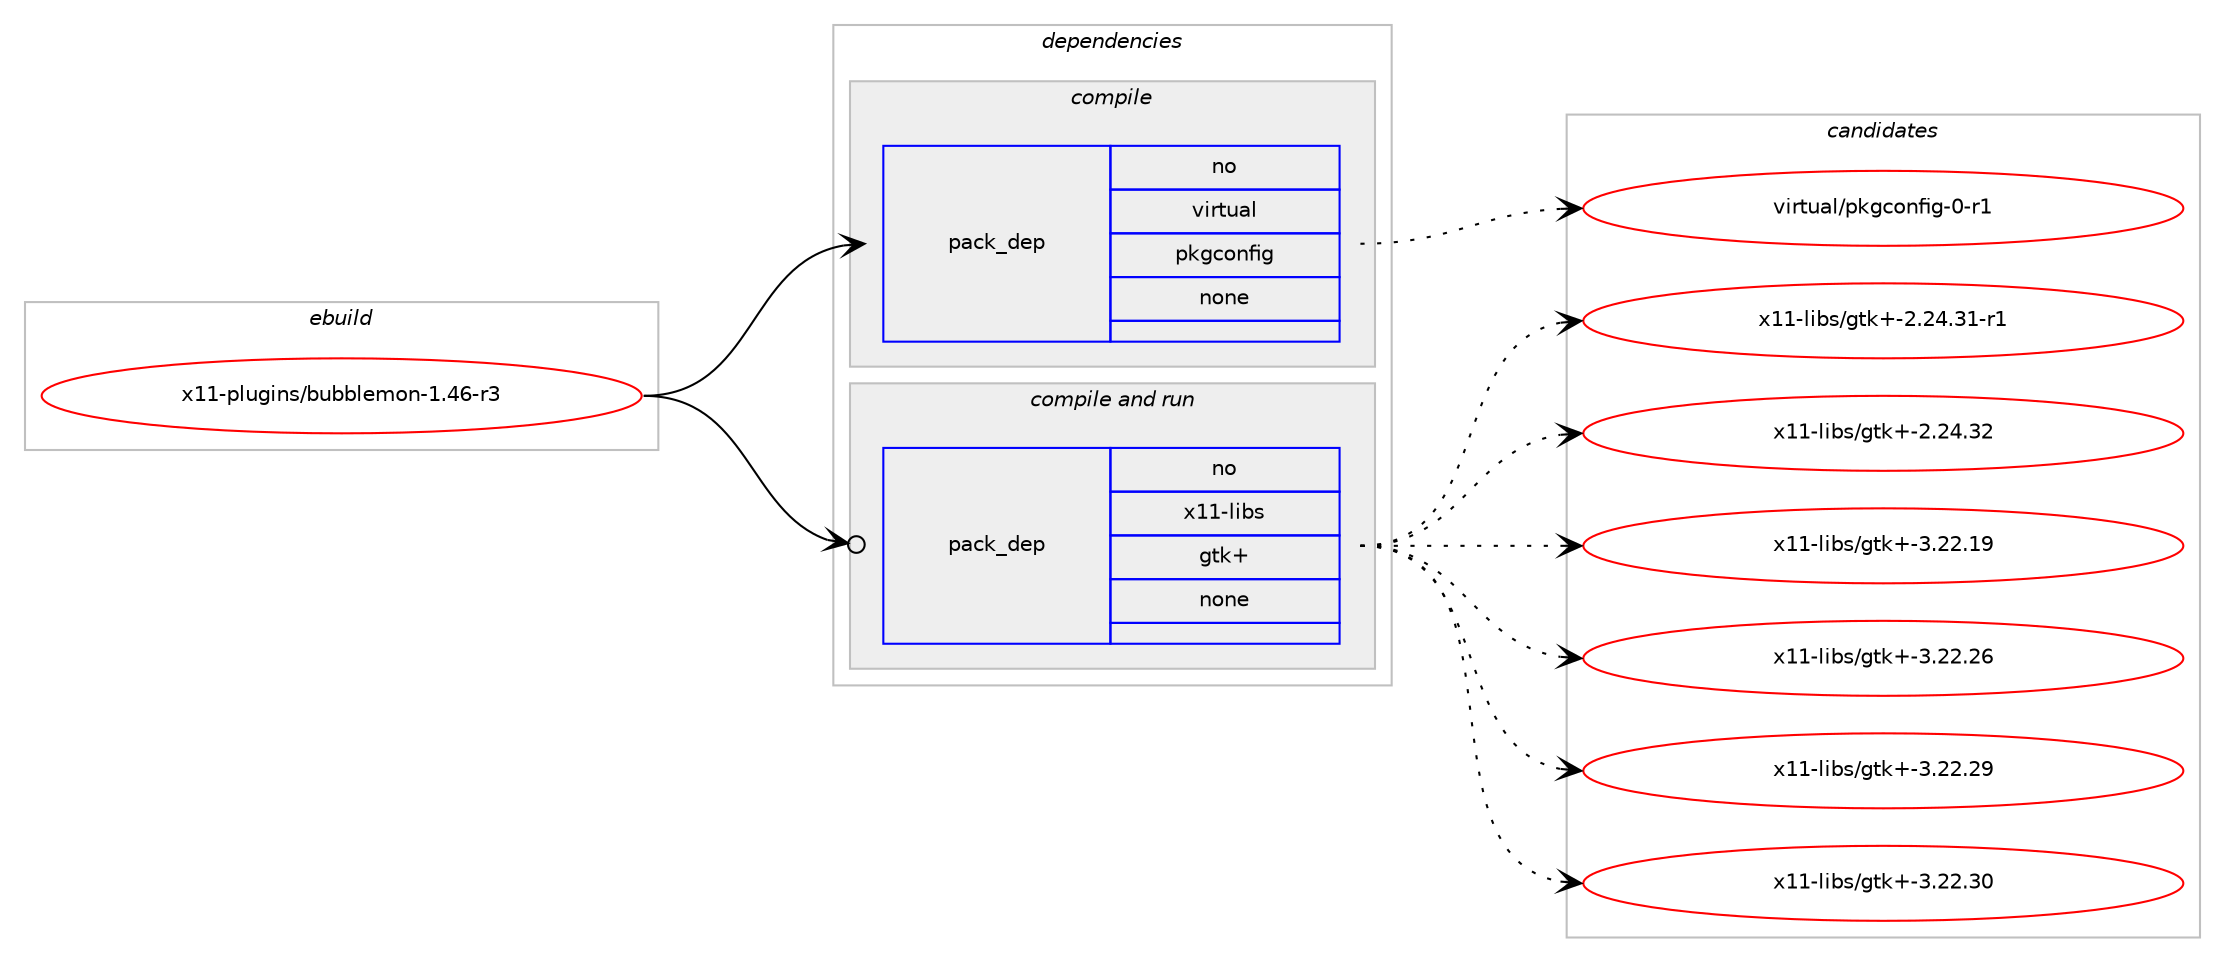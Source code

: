 digraph prolog {

# *************
# Graph options
# *************

newrank=true;
concentrate=true;
compound=true;
graph [rankdir=LR,fontname=Helvetica,fontsize=10,ranksep=1.5];#, ranksep=2.5, nodesep=0.2];
edge  [arrowhead=vee];
node  [fontname=Helvetica,fontsize=10];

# **********
# The ebuild
# **********

subgraph cluster_leftcol {
color=gray;
rank=same;
label=<<i>ebuild</i>>;
id [label="x11-plugins/bubblemon-1.46-r3", color=red, width=4, href="../x11-plugins/bubblemon-1.46-r3.svg"];
}

# ****************
# The dependencies
# ****************

subgraph cluster_midcol {
color=gray;
label=<<i>dependencies</i>>;
subgraph cluster_compile {
fillcolor="#eeeeee";
style=filled;
label=<<i>compile</i>>;
subgraph pack6148 {
dependency7774 [label=<<TABLE BORDER="0" CELLBORDER="1" CELLSPACING="0" CELLPADDING="4" WIDTH="220"><TR><TD ROWSPAN="6" CELLPADDING="30">pack_dep</TD></TR><TR><TD WIDTH="110">no</TD></TR><TR><TD>virtual</TD></TR><TR><TD>pkgconfig</TD></TR><TR><TD>none</TD></TR><TR><TD></TD></TR></TABLE>>, shape=none, color=blue];
}
id:e -> dependency7774:w [weight=20,style="solid",arrowhead="vee"];
}
subgraph cluster_compileandrun {
fillcolor="#eeeeee";
style=filled;
label=<<i>compile and run</i>>;
subgraph pack6149 {
dependency7775 [label=<<TABLE BORDER="0" CELLBORDER="1" CELLSPACING="0" CELLPADDING="4" WIDTH="220"><TR><TD ROWSPAN="6" CELLPADDING="30">pack_dep</TD></TR><TR><TD WIDTH="110">no</TD></TR><TR><TD>x11-libs</TD></TR><TR><TD>gtk+</TD></TR><TR><TD>none</TD></TR><TR><TD></TD></TR></TABLE>>, shape=none, color=blue];
}
id:e -> dependency7775:w [weight=20,style="solid",arrowhead="odotvee"];
}
subgraph cluster_run {
fillcolor="#eeeeee";
style=filled;
label=<<i>run</i>>;
}
}

# **************
# The candidates
# **************

subgraph cluster_choices {
rank=same;
color=gray;
label=<<i>candidates</i>>;

subgraph choice6148 {
color=black;
nodesep=1;
choice11810511411611797108471121071039911111010210510345484511449 [label="virtual/pkgconfig-0-r1", color=red, width=4,href="../virtual/pkgconfig-0-r1.svg"];
dependency7774:e -> choice11810511411611797108471121071039911111010210510345484511449:w [style=dotted,weight="100"];
}
subgraph choice6149 {
color=black;
nodesep=1;
choice12049494510810598115471031161074345504650524651494511449 [label="x11-libs/gtk+-2.24.31-r1", color=red, width=4,href="../x11-libs/gtk+-2.24.31-r1.svg"];
choice1204949451081059811547103116107434550465052465150 [label="x11-libs/gtk+-2.24.32", color=red, width=4,href="../x11-libs/gtk+-2.24.32.svg"];
choice1204949451081059811547103116107434551465050464957 [label="x11-libs/gtk+-3.22.19", color=red, width=4,href="../x11-libs/gtk+-3.22.19.svg"];
choice1204949451081059811547103116107434551465050465054 [label="x11-libs/gtk+-3.22.26", color=red, width=4,href="../x11-libs/gtk+-3.22.26.svg"];
choice1204949451081059811547103116107434551465050465057 [label="x11-libs/gtk+-3.22.29", color=red, width=4,href="../x11-libs/gtk+-3.22.29.svg"];
choice1204949451081059811547103116107434551465050465148 [label="x11-libs/gtk+-3.22.30", color=red, width=4,href="../x11-libs/gtk+-3.22.30.svg"];
dependency7775:e -> choice12049494510810598115471031161074345504650524651494511449:w [style=dotted,weight="100"];
dependency7775:e -> choice1204949451081059811547103116107434550465052465150:w [style=dotted,weight="100"];
dependency7775:e -> choice1204949451081059811547103116107434551465050464957:w [style=dotted,weight="100"];
dependency7775:e -> choice1204949451081059811547103116107434551465050465054:w [style=dotted,weight="100"];
dependency7775:e -> choice1204949451081059811547103116107434551465050465057:w [style=dotted,weight="100"];
dependency7775:e -> choice1204949451081059811547103116107434551465050465148:w [style=dotted,weight="100"];
}
}

}
